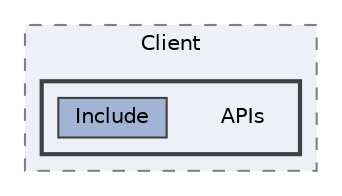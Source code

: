 digraph "Core/Client/APIs"
{
 // LATEX_PDF_SIZE
  bgcolor="transparent";
  edge [fontname=Helvetica,fontsize=10,labelfontname=Helvetica,labelfontsize=10];
  node [fontname=Helvetica,fontsize=10,shape=box,height=0.2,width=0.4];
  compound=true
  subgraph clusterdir_07e2a807273519c4fb9c17450d50faca {
    graph [ bgcolor="#edf0f7", pencolor="grey50", label="Client", fontname=Helvetica,fontsize=10 style="filled,dashed", URL="dir_07e2a807273519c4fb9c17450d50faca.html",tooltip=""]
  subgraph clusterdir_b7b2500cc9a89f3dd5431fdb3ea9272b {
    graph [ bgcolor="#edf0f7", pencolor="grey25", label="", fontname=Helvetica,fontsize=10 style="filled,bold", URL="dir_b7b2500cc9a89f3dd5431fdb3ea9272b.html",tooltip=""]
    dir_b7b2500cc9a89f3dd5431fdb3ea9272b [shape=plaintext, label="APIs"];
  dir_3044bcadfaa65cf61b36b020f863e105 [label="Include", fillcolor="#a2b4d6", color="grey25", style="filled", URL="dir_3044bcadfaa65cf61b36b020f863e105.html",tooltip=""];
  }
  }
}
